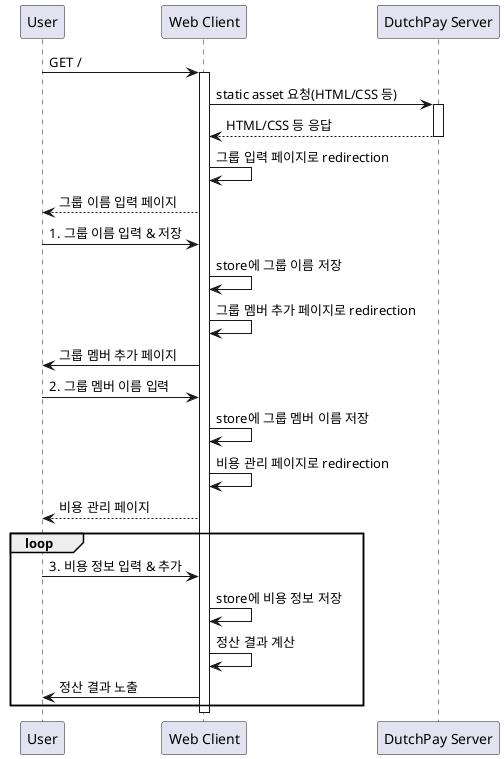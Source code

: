 @startuml
participant User
participant "Web Client" as C
participant "DutchPay Server" as S

User -> C: GET /
activate C
C -> S: static asset 요청(HTML/CSS 등)
activate S
S --> C: HTML/CSS 등 응답
deactivate S

C -> C: 그룹 입력 페이지로 redirection
C --> User: 그룹 이름 입력 페이지

User -> C: 1. 그룹 이름 입력 & 저장
C -> C: store에 그룹 이름 저장
C -> C: 그룹 멤버 추가 페이지로 redirection

C -> User: 그룹 멤버 추가 페이지
User -> C: 2. 그룹 멤버 이름 입력
C -> C: store에 그룹 멤버 이름 저장
C -> C: 비용 관리 페이지로 redirection
C --> User: 비용 관리 페이지

loop
  User -> C: 3. 비용 정보 입력 & 추가
  C -> C: store에 비용 정보 저장
  C -> C: 정산 결과 계산
  C -> User: 정산 결과 노출
end

deactivate C

@enduml